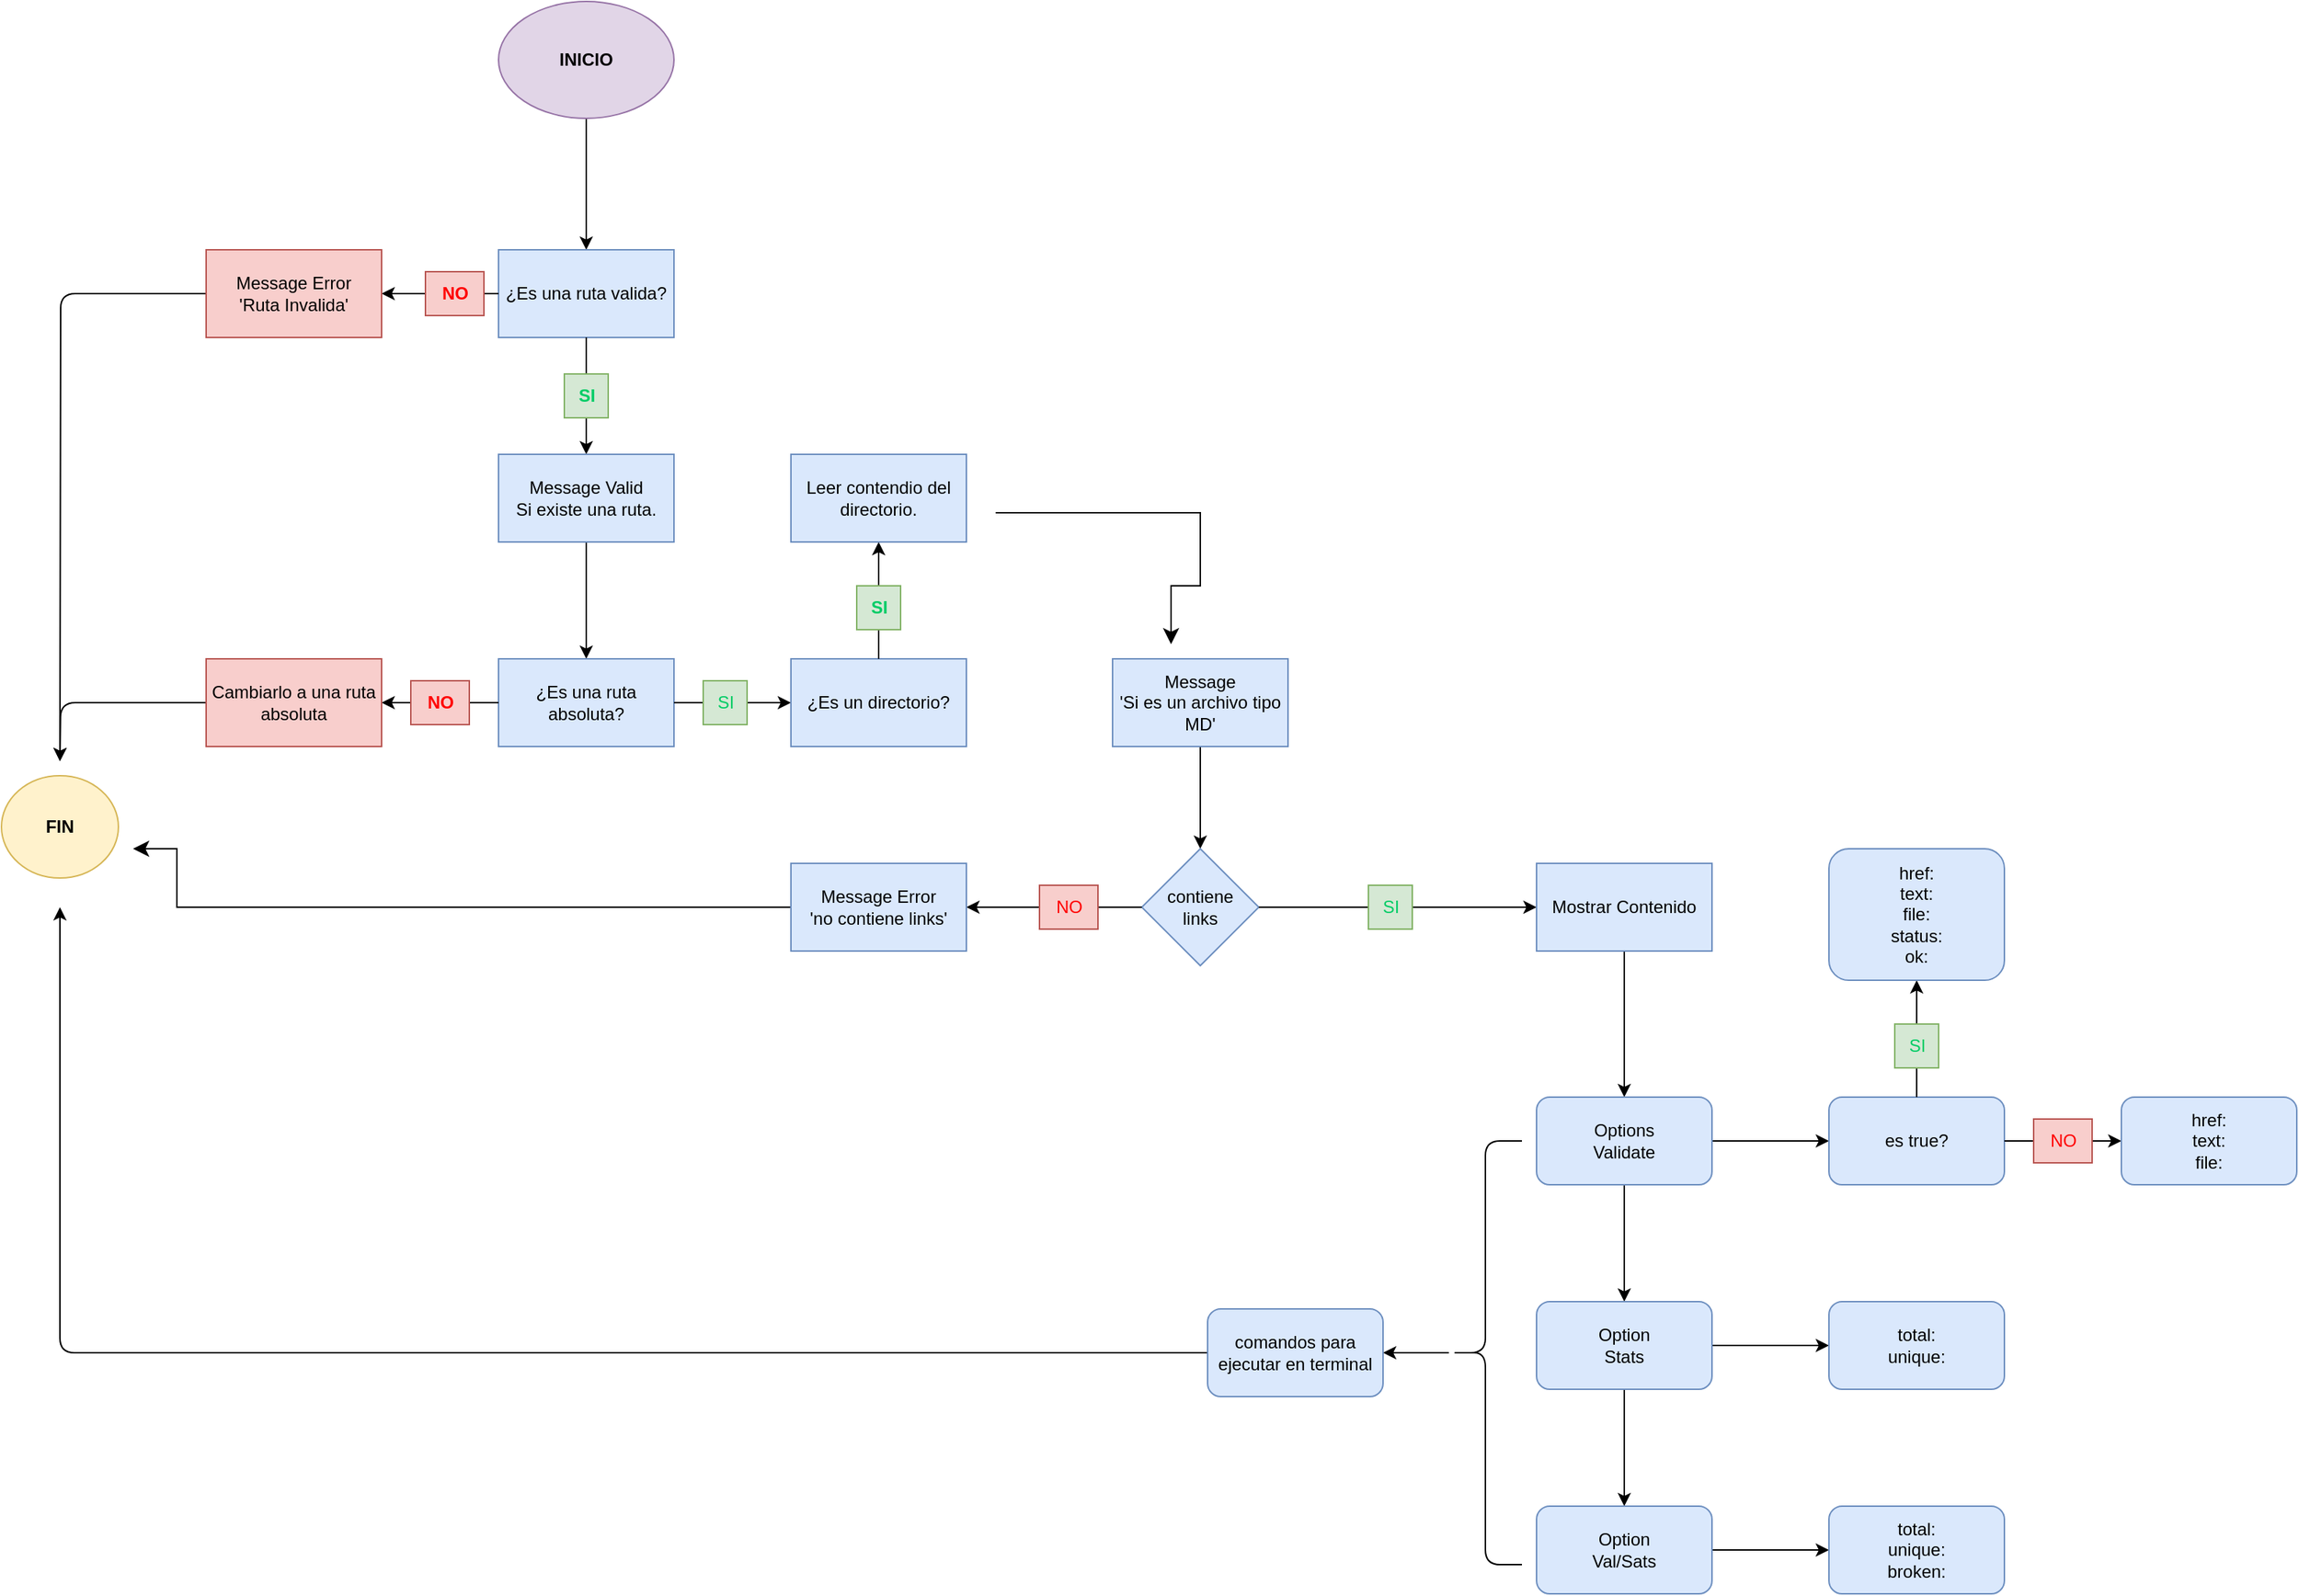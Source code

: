 <mxfile>
    <diagram id="WkN2gkq7quPrJt_TmMwt" name="Page-1">
        <mxGraphModel dx="2978" dy="1732" grid="1" gridSize="10" guides="1" tooltips="1" connect="1" arrows="1" fold="1" page="1" pageScale="1" pageWidth="850" pageHeight="1100" math="0" shadow="0">
            <root>
                <mxCell id="0"/>
                <mxCell id="1" parent="0"/>
                <mxCell id="5" value="" style="edgeStyle=none;html=1;" parent="1" source="2" target="4" edge="1">
                    <mxGeometry relative="1" as="geometry"/>
                </mxCell>
                <mxCell id="2" value="&lt;b&gt;INICIO&lt;/b&gt;" style="ellipse;whiteSpace=wrap;html=1;fillColor=#e1d5e7;strokeColor=#9673a6;" parent="1" vertex="1">
                    <mxGeometry x="220" y="10" width="120" height="80" as="geometry"/>
                </mxCell>
                <mxCell id="7" value="" style="edgeStyle=none;html=1;startArrow=none;" parent="1" source="8" target="6" edge="1">
                    <mxGeometry relative="1" as="geometry"/>
                </mxCell>
                <mxCell id="10" value="" style="edgeStyle=none;html=1;fontColor=#FF0000;startArrow=none;" parent="1" source="11" target="9" edge="1">
                    <mxGeometry relative="1" as="geometry"/>
                </mxCell>
                <mxCell id="4" value="¿Es una ruta valida?" style="whiteSpace=wrap;html=1;fillColor=#dae8fc;strokeColor=#6c8ebf;" parent="1" vertex="1">
                    <mxGeometry x="220" y="180" width="120" height="60" as="geometry"/>
                </mxCell>
                <mxCell id="109" value="" style="edgeStyle=orthogonalEdgeStyle;html=1;fontColor=#FF0000;" edge="1" parent="1" source="6">
                    <mxGeometry relative="1" as="geometry">
                        <mxPoint x="-80" y="530" as="targetPoint"/>
                    </mxGeometry>
                </mxCell>
                <mxCell id="6" value="Message Error&lt;br&gt;'Ruta Invalida'" style="whiteSpace=wrap;html=1;fillColor=#f8cecc;strokeColor=#b85450;" parent="1" vertex="1">
                    <mxGeometry x="20" y="180" width="120" height="60" as="geometry"/>
                </mxCell>
                <mxCell id="13" value="" style="edgeStyle=none;html=1;fontColor=#00CC66;" parent="1" source="9" target="12" edge="1">
                    <mxGeometry relative="1" as="geometry"/>
                </mxCell>
                <mxCell id="9" value="Message Valid&lt;br&gt;Si existe una ruta." style="whiteSpace=wrap;html=1;fillColor=#dae8fc;strokeColor=#6c8ebf;" parent="1" vertex="1">
                    <mxGeometry x="220" y="320" width="120" height="60" as="geometry"/>
                </mxCell>
                <mxCell id="17" value="" style="edgeStyle=none;html=1;fontColor=#00CC66;startArrow=none;" parent="1" source="20" target="16" edge="1">
                    <mxGeometry relative="1" as="geometry"/>
                </mxCell>
                <mxCell id="56" value="" style="edgeStyle=none;html=1;startArrow=none;" parent="1" source="60" target="55" edge="1">
                    <mxGeometry relative="1" as="geometry"/>
                </mxCell>
                <mxCell id="12" value="¿Es una ruta absoluta?" style="whiteSpace=wrap;html=1;fillColor=#dae8fc;strokeColor=#6c8ebf;" parent="1" vertex="1">
                    <mxGeometry x="220" y="460" width="120" height="60" as="geometry"/>
                </mxCell>
                <mxCell id="23" value="" style="edgeStyle=none;html=1;fontColor=#FF0000;" parent="1" source="14" target="22" edge="1">
                    <mxGeometry relative="1" as="geometry"/>
                </mxCell>
                <mxCell id="14" value="Message&lt;br&gt;'Si es un archivo tipo MD'" style="whiteSpace=wrap;html=1;fillColor=#dae8fc;strokeColor=#6c8ebf;" parent="1" vertex="1">
                    <mxGeometry x="640" y="460" width="120" height="60" as="geometry"/>
                </mxCell>
                <mxCell id="107" value="" style="edgeStyle=orthogonalEdgeStyle;html=1;fontColor=#FF0000;" edge="1" parent="1" source="16">
                    <mxGeometry relative="1" as="geometry">
                        <mxPoint x="-80" y="530" as="targetPoint"/>
                    </mxGeometry>
                </mxCell>
                <mxCell id="16" value="Cambiarlo a una ruta absoluta" style="whiteSpace=wrap;html=1;fillColor=#f8cecc;strokeColor=#b85450;" parent="1" vertex="1">
                    <mxGeometry x="20" y="460" width="120" height="60" as="geometry"/>
                </mxCell>
                <mxCell id="19" value="" style="edgeStyle=none;html=1;fontColor=#FF0000;endArrow=none;" parent="1" source="4" target="11" edge="1">
                    <mxGeometry relative="1" as="geometry">
                        <mxPoint x="280" y="240" as="sourcePoint"/>
                        <mxPoint x="280" y="320" as="targetPoint"/>
                    </mxGeometry>
                </mxCell>
                <mxCell id="11" value="&lt;font color=&quot;#00cc66&quot;&gt;&lt;b&gt;SI&lt;/b&gt;&lt;/font&gt;" style="text;html=1;align=center;verticalAlign=middle;resizable=0;points=[];autosize=1;strokeColor=#82b366;fillColor=#d5e8d4;" parent="1" vertex="1">
                    <mxGeometry x="265" y="265" width="30" height="30" as="geometry"/>
                </mxCell>
                <mxCell id="21" value="" style="edgeStyle=none;html=1;fontColor=#00CC66;endArrow=none;" parent="1" source="12" target="20" edge="1">
                    <mxGeometry relative="1" as="geometry">
                        <mxPoint x="220" y="490" as="sourcePoint"/>
                        <mxPoint x="140" y="490" as="targetPoint"/>
                    </mxGeometry>
                </mxCell>
                <mxCell id="20" value="&lt;b&gt;&lt;font color=&quot;#ff0000&quot;&gt;NO&lt;/font&gt;&lt;/b&gt;" style="text;html=1;align=center;verticalAlign=middle;resizable=0;points=[];autosize=1;strokeColor=#b85450;fillColor=#f8cecc;" parent="1" vertex="1">
                    <mxGeometry x="160" y="475" width="40" height="30" as="geometry"/>
                </mxCell>
                <mxCell id="27" value="" style="edgeStyle=none;html=1;fontColor=#FF0000;startArrow=none;" parent="1" source="87" target="26" edge="1">
                    <mxGeometry relative="1" as="geometry"/>
                </mxCell>
                <mxCell id="39" value="" style="edgeStyle=none;html=1;fontColor=#FF0000;" parent="1" source="26" target="38" edge="1">
                    <mxGeometry relative="1" as="geometry"/>
                </mxCell>
                <mxCell id="26" value="Mostrar Contenido" style="whiteSpace=wrap;html=1;fillColor=#dae8fc;strokeColor=#6c8ebf;" parent="1" vertex="1">
                    <mxGeometry x="930" y="600" width="120" height="60" as="geometry"/>
                </mxCell>
                <mxCell id="41" value="" style="edgeStyle=none;html=1;fontColor=#FF0000;" parent="1" source="38" target="40" edge="1">
                    <mxGeometry relative="1" as="geometry"/>
                </mxCell>
                <mxCell id="66" value="" style="edgeStyle=none;html=1;" edge="1" parent="1" source="38" target="65">
                    <mxGeometry relative="1" as="geometry"/>
                </mxCell>
                <mxCell id="38" value="Options&lt;br&gt;Validate" style="rounded=1;whiteSpace=wrap;html=1;fillColor=#dae8fc;strokeColor=#6c8ebf;" parent="1" vertex="1">
                    <mxGeometry x="930" y="760" width="120" height="60" as="geometry"/>
                </mxCell>
                <mxCell id="43" value="" style="edgeStyle=none;html=1;fontColor=#FF0000;" parent="1" source="40" target="42" edge="1">
                    <mxGeometry relative="1" as="geometry"/>
                </mxCell>
                <mxCell id="75" value="" style="edgeStyle=none;html=1;" edge="1" parent="1" source="40" target="74">
                    <mxGeometry relative="1" as="geometry"/>
                </mxCell>
                <mxCell id="40" value="Option &lt;br&gt;Stats" style="rounded=1;whiteSpace=wrap;html=1;fillColor=#dae8fc;strokeColor=#6c8ebf;" parent="1" vertex="1">
                    <mxGeometry x="930" y="900" width="120" height="60" as="geometry"/>
                </mxCell>
                <mxCell id="77" value="" style="edgeStyle=none;html=1;" edge="1" parent="1" source="42" target="76">
                    <mxGeometry relative="1" as="geometry"/>
                </mxCell>
                <mxCell id="42" value="Option&lt;br&gt;Val/Sats" style="rounded=1;whiteSpace=wrap;html=1;fillColor=#dae8fc;strokeColor=#6c8ebf;" parent="1" vertex="1">
                    <mxGeometry x="930" y="1040" width="120" height="60" as="geometry"/>
                </mxCell>
                <mxCell id="50" style="edgeStyle=none;html=1;exitX=0.5;exitY=0;exitDx=0;exitDy=0;fontColor=#FF0000;" parent="1" source="44" edge="1">
                    <mxGeometry relative="1" as="geometry">
                        <mxPoint x="-80" y="540" as="targetPoint"/>
                    </mxGeometry>
                </mxCell>
                <mxCell id="44" value="&lt;b&gt;FIN&lt;/b&gt;" style="ellipse;whiteSpace=wrap;html=1;fillColor=#fff2cc;strokeColor=#d6b656;" parent="1" vertex="1">
                    <mxGeometry x="-120" y="540" width="80" height="70" as="geometry"/>
                </mxCell>
                <mxCell id="51" value="" style="edgeStyle=segmentEdgeStyle;endArrow=classic;html=1;curved=0;rounded=0;endSize=8;startSize=8;fontColor=#FF0000;startArrow=none;" parent="1" edge="1" source="24">
                    <mxGeometry width="50" height="50" relative="1" as="geometry">
                        <mxPoint x="450" y="640" as="sourcePoint"/>
                        <mxPoint x="-30" y="590" as="targetPoint"/>
                        <Array as="points">
                            <mxPoint y="630"/>
                            <mxPoint y="590"/>
                        </Array>
                    </mxGeometry>
                </mxCell>
                <mxCell id="62" value="" style="edgeStyle=none;html=1;fontColor=#99FF33;startArrow=none;" parent="1" source="64" target="61" edge="1">
                    <mxGeometry relative="1" as="geometry"/>
                </mxCell>
                <mxCell id="55" value="¿Es un directorio?" style="whiteSpace=wrap;html=1;fillColor=#dae8fc;strokeColor=#6c8ebf;" parent="1" vertex="1">
                    <mxGeometry x="420" y="460" width="120" height="60" as="geometry"/>
                </mxCell>
                <mxCell id="59" value="" style="edgeStyle=none;html=1;startArrow=none;" parent="1" source="85" target="24" edge="1">
                    <mxGeometry relative="1" as="geometry"/>
                </mxCell>
                <mxCell id="22" value="contiene &lt;br&gt;links" style="rhombus;whiteSpace=wrap;html=1;fillColor=#dae8fc;strokeColor=#6c8ebf;" parent="1" vertex="1">
                    <mxGeometry x="660" y="590" width="80" height="80" as="geometry"/>
                </mxCell>
                <mxCell id="61" value="Leer contendio del directorio." style="whiteSpace=wrap;html=1;fillColor=#dae8fc;strokeColor=#6c8ebf;" parent="1" vertex="1">
                    <mxGeometry x="420" y="320" width="120" height="60" as="geometry"/>
                </mxCell>
                <mxCell id="63" value="" style="edgeStyle=segmentEdgeStyle;endArrow=classic;html=1;curved=0;rounded=0;endSize=8;startSize=8;fontColor=#99FF33;" parent="1" edge="1">
                    <mxGeometry width="50" height="50" relative="1" as="geometry">
                        <mxPoint x="560" y="360" as="sourcePoint"/>
                        <mxPoint x="680" y="450" as="targetPoint"/>
                        <Array as="points">
                            <mxPoint x="700" y="360"/>
                            <mxPoint x="700" y="410"/>
                        </Array>
                    </mxGeometry>
                </mxCell>
                <mxCell id="71" value="" style="edgeStyle=none;html=1;startArrow=none;" edge="1" parent="1" source="78" target="70">
                    <mxGeometry relative="1" as="geometry"/>
                </mxCell>
                <mxCell id="73" value="" style="edgeStyle=none;html=1;startArrow=none;" edge="1" parent="1" source="89" target="72">
                    <mxGeometry relative="1" as="geometry"/>
                </mxCell>
                <mxCell id="65" value="es true?" style="rounded=1;whiteSpace=wrap;html=1;fillColor=#dae8fc;strokeColor=#6c8ebf;" vertex="1" parent="1">
                    <mxGeometry x="1130" y="760" width="120" height="60" as="geometry"/>
                </mxCell>
                <mxCell id="70" value="href:&lt;br&gt;text:&lt;br&gt;file:&lt;br&gt;status:&lt;br&gt;ok:" style="whiteSpace=wrap;html=1;fillColor=#dae8fc;strokeColor=#6c8ebf;rounded=1;" vertex="1" parent="1">
                    <mxGeometry x="1130" y="590" width="120" height="90" as="geometry"/>
                </mxCell>
                <mxCell id="72" value="href:&lt;br&gt;text:&lt;br&gt;file:" style="rounded=1;whiteSpace=wrap;html=1;fillColor=#dae8fc;strokeColor=#6c8ebf;" vertex="1" parent="1">
                    <mxGeometry x="1330" y="760" width="120" height="60" as="geometry"/>
                </mxCell>
                <mxCell id="74" value="total:&lt;br&gt;unique:" style="whiteSpace=wrap;html=1;fillColor=#dae8fc;strokeColor=#6c8ebf;rounded=1;" vertex="1" parent="1">
                    <mxGeometry x="1130" y="900" width="120" height="60" as="geometry"/>
                </mxCell>
                <mxCell id="76" value="total:&lt;br&gt;unique:&lt;br&gt;broken:" style="rounded=1;whiteSpace=wrap;html=1;fillColor=#dae8fc;strokeColor=#6c8ebf;" vertex="1" parent="1">
                    <mxGeometry x="1130" y="1040" width="120" height="60" as="geometry"/>
                </mxCell>
                <mxCell id="80" value="" style="edgeStyle=none;html=1;endArrow=none;" edge="1" parent="1" source="65" target="78">
                    <mxGeometry relative="1" as="geometry">
                        <mxPoint x="1190" y="760" as="sourcePoint"/>
                        <mxPoint x="1190" y="680" as="targetPoint"/>
                    </mxGeometry>
                </mxCell>
                <mxCell id="78" value="&lt;font color=&quot;#00cc66&quot;&gt;SI&lt;/font&gt;" style="text;html=1;align=center;verticalAlign=middle;resizable=0;points=[];autosize=1;strokeColor=#82b366;fillColor=#d5e8d4;" vertex="1" parent="1">
                    <mxGeometry x="1175" y="710" width="30" height="30" as="geometry"/>
                </mxCell>
                <mxCell id="81" value="" style="edgeStyle=none;html=1;endArrow=none;" edge="1" parent="1" source="4" target="8">
                    <mxGeometry relative="1" as="geometry">
                        <mxPoint x="220.0" y="210" as="sourcePoint"/>
                        <mxPoint x="140" y="210" as="targetPoint"/>
                    </mxGeometry>
                </mxCell>
                <mxCell id="8" value="&lt;font color=&quot;#ff0000&quot;&gt;&lt;b&gt;NO&lt;/b&gt;&lt;/font&gt;" style="text;html=1;align=center;verticalAlign=middle;resizable=0;points=[];autosize=1;strokeColor=#b85450;fillColor=#f8cecc;" parent="1" vertex="1">
                    <mxGeometry x="170" y="195" width="40" height="30" as="geometry"/>
                </mxCell>
                <mxCell id="82" value="" style="edgeStyle=none;html=1;fontColor=#99FF33;endArrow=none;" edge="1" parent="1" source="55" target="64">
                    <mxGeometry relative="1" as="geometry">
                        <mxPoint x="480.0" y="460" as="sourcePoint"/>
                        <mxPoint x="480.0" y="380" as="targetPoint"/>
                    </mxGeometry>
                </mxCell>
                <mxCell id="64" value="&lt;b&gt;&lt;font color=&quot;#00cc66&quot;&gt;SI&lt;/font&gt;&lt;/b&gt;" style="text;html=1;align=center;verticalAlign=middle;resizable=0;points=[];autosize=1;strokeColor=#82b366;fillColor=#d5e8d4;" parent="1" vertex="1">
                    <mxGeometry x="465" y="410" width="30" height="30" as="geometry"/>
                </mxCell>
                <mxCell id="83" value="" style="edgeStyle=none;html=1;endArrow=none;" edge="1" parent="1" source="12" target="60">
                    <mxGeometry relative="1" as="geometry">
                        <mxPoint x="340.0" y="490" as="sourcePoint"/>
                        <mxPoint x="420.0" y="490" as="targetPoint"/>
                    </mxGeometry>
                </mxCell>
                <mxCell id="60" value="&lt;font color=&quot;#00cc66&quot;&gt;SI&lt;/font&gt;" style="text;html=1;align=center;verticalAlign=middle;resizable=0;points=[];autosize=1;strokeColor=#82b366;fillColor=#d5e8d4;" parent="1" vertex="1">
                    <mxGeometry x="360" y="475" width="30" height="30" as="geometry"/>
                </mxCell>
                <mxCell id="24" value="Message Error&lt;br&gt;'no contiene links'" style="whiteSpace=wrap;html=1;fillColor=#dae8fc;strokeColor=#6c8ebf;" parent="1" vertex="1">
                    <mxGeometry x="420" y="600" width="120" height="60" as="geometry"/>
                </mxCell>
                <mxCell id="86" value="" style="edgeStyle=none;html=1;endArrow=none;" edge="1" parent="1" source="22" target="85">
                    <mxGeometry relative="1" as="geometry">
                        <mxPoint x="660" y="630" as="sourcePoint"/>
                        <mxPoint x="540" y="630" as="targetPoint"/>
                    </mxGeometry>
                </mxCell>
                <mxCell id="85" value="&lt;font color=&quot;#ff0000&quot;&gt;NO&lt;/font&gt;" style="text;html=1;align=center;verticalAlign=middle;resizable=0;points=[];autosize=1;strokeColor=#b85450;fillColor=#f8cecc;" vertex="1" parent="1">
                    <mxGeometry x="590" y="615" width="40" height="30" as="geometry"/>
                </mxCell>
                <mxCell id="88" value="" style="edgeStyle=none;html=1;fontColor=#FF0000;startArrow=none;endArrow=none;" edge="1" parent="1" source="22" target="87">
                    <mxGeometry relative="1" as="geometry">
                        <mxPoint x="740" y="630" as="sourcePoint"/>
                        <mxPoint x="930" y="630" as="targetPoint"/>
                    </mxGeometry>
                </mxCell>
                <mxCell id="87" value="&lt;font color=&quot;#00cc66&quot;&gt;SI&lt;/font&gt;" style="text;html=1;align=center;verticalAlign=middle;resizable=0;points=[];autosize=1;strokeColor=#82b366;fillColor=#d5e8d4;" vertex="1" parent="1">
                    <mxGeometry x="815" y="615" width="30" height="30" as="geometry"/>
                </mxCell>
                <mxCell id="90" value="" style="edgeStyle=none;html=1;endArrow=none;" edge="1" parent="1" source="65" target="89">
                    <mxGeometry relative="1" as="geometry">
                        <mxPoint x="1250" y="790" as="sourcePoint"/>
                        <mxPoint x="1330" y="790" as="targetPoint"/>
                    </mxGeometry>
                </mxCell>
                <mxCell id="89" value="&lt;font color=&quot;#ff0000&quot;&gt;NO&lt;/font&gt;" style="text;html=1;align=center;verticalAlign=middle;resizable=0;points=[];autosize=1;strokeColor=#b85450;fillColor=#f8cecc;" vertex="1" parent="1">
                    <mxGeometry x="1270" y="775" width="40" height="30" as="geometry"/>
                </mxCell>
                <mxCell id="95" value="" style="edgeStyle=none;html=1;fontColor=#FF0000;" edge="1" parent="1" source="92" target="94">
                    <mxGeometry relative="1" as="geometry"/>
                </mxCell>
                <mxCell id="92" value="" style="shape=curlyBracket;whiteSpace=wrap;html=1;rounded=1;labelPosition=left;verticalLabelPosition=middle;align=right;verticalAlign=middle;strokeColor=#000000;fontColor=#FF0000;fillColor=#66CC00;" vertex="1" parent="1">
                    <mxGeometry x="870" y="790" width="50" height="290" as="geometry"/>
                </mxCell>
                <mxCell id="105" style="edgeStyle=orthogonalEdgeStyle;html=1;fontColor=#FF0000;" edge="1" parent="1" source="94">
                    <mxGeometry relative="1" as="geometry">
                        <mxPoint x="-80" y="630" as="targetPoint"/>
                        <Array as="points">
                            <mxPoint x="-80" y="935"/>
                        </Array>
                    </mxGeometry>
                </mxCell>
                <mxCell id="94" value="comandos para ejecutar en terminal" style="whiteSpace=wrap;html=1;align=center;fillColor=#dae8fc;strokeColor=#6c8ebf;rounded=1;" vertex="1" parent="1">
                    <mxGeometry x="705" y="905" width="120" height="60" as="geometry"/>
                </mxCell>
            </root>
        </mxGraphModel>
    </diagram>
</mxfile>
